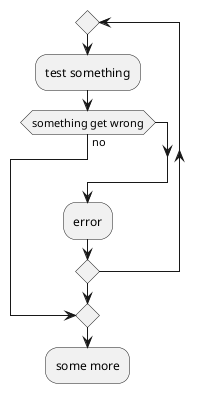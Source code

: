 {
  "sha1": "e08jyjkzk65qwpz4nvqp8l5pvpwaoy9",
  "insertion": {
    "when": "2024-06-01T09:03:03.683Z",
    "user": "plantuml@gmail.com"
  }
}
@startuml
repeat
:test something;
if (something get wrong) then (no) 
break
endif
:error;
repeat while
:some more;
@enduml
